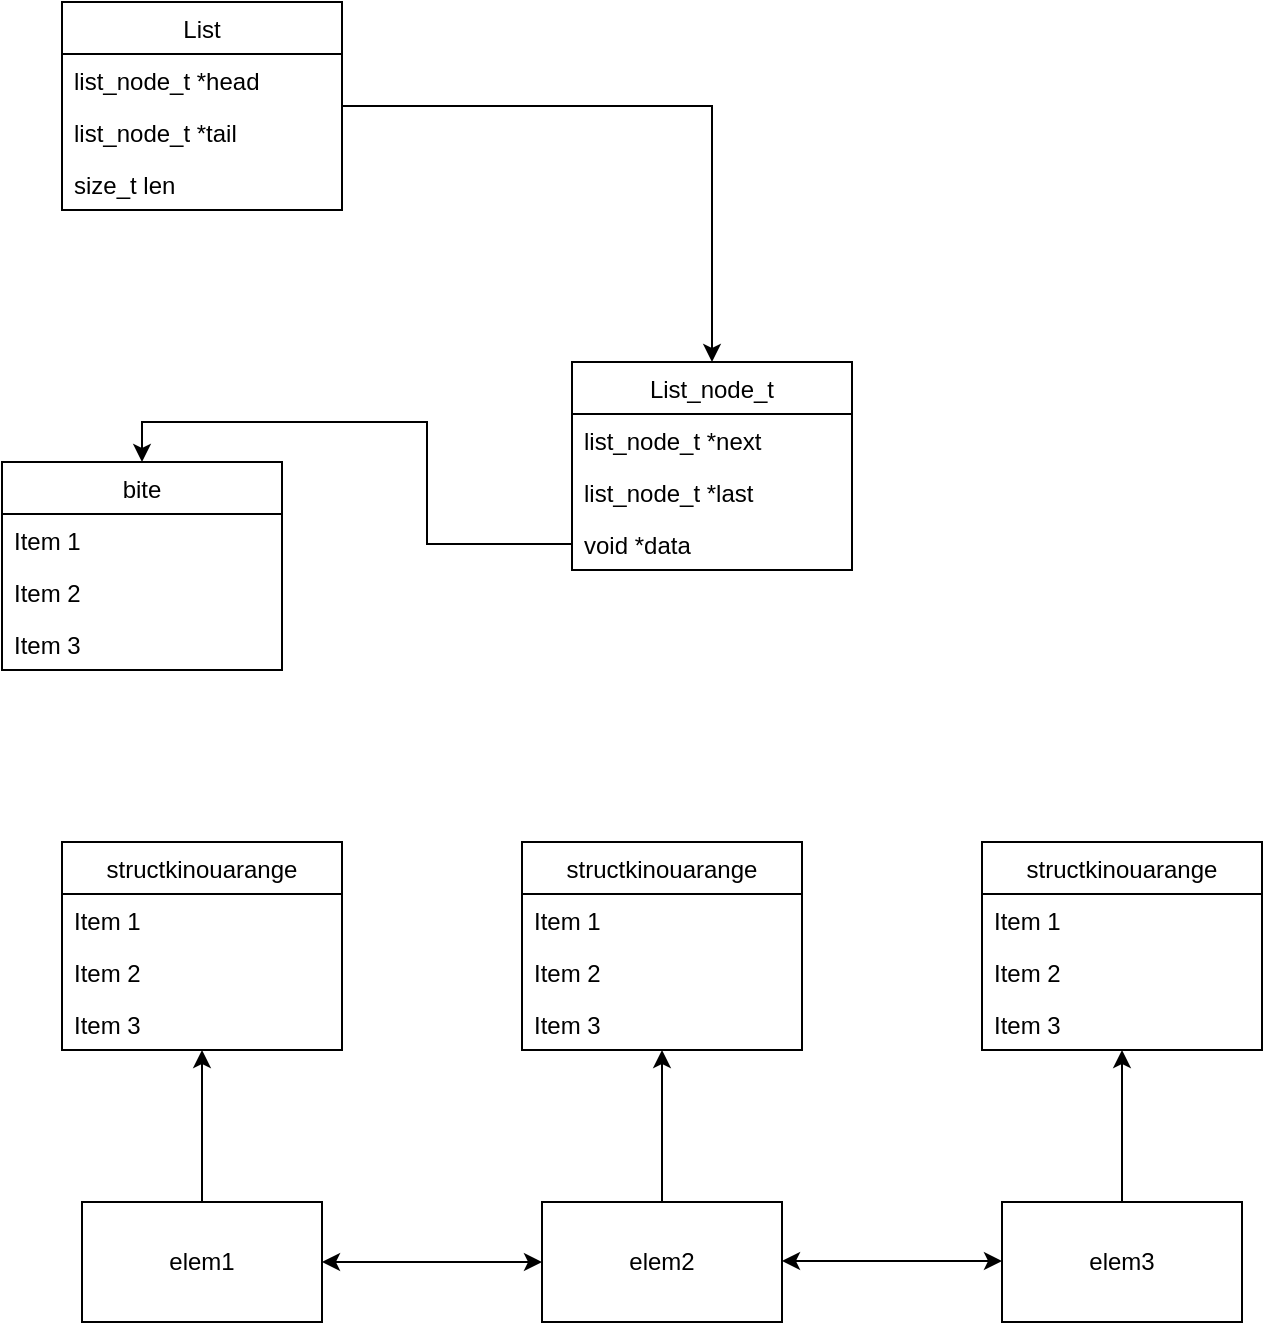 <mxfile version="14.4.2" type="device"><diagram id="P5-8nvrv6GHW9t5S5O75" name="Page-1"><mxGraphModel dx="1422" dy="764" grid="1" gridSize="10" guides="1" tooltips="1" connect="1" arrows="1" fold="1" page="1" pageScale="1" pageWidth="850" pageHeight="1100" math="0" shadow="0"><root><mxCell id="0"/><mxCell id="1" parent="0"/><mxCell id="4TjKX9WkYrBkwxN8iH_i-10" style="edgeStyle=orthogonalEdgeStyle;rounded=0;orthogonalLoop=1;jettySize=auto;html=1;entryX=0.5;entryY=0;entryDx=0;entryDy=0;" edge="1" parent="1" source="4TjKX9WkYrBkwxN8iH_i-2" target="4TjKX9WkYrBkwxN8iH_i-6"><mxGeometry relative="1" as="geometry"/></mxCell><mxCell id="4TjKX9WkYrBkwxN8iH_i-2" value="List" style="swimlane;fontStyle=0;childLayout=stackLayout;horizontal=1;startSize=26;fillColor=none;horizontalStack=0;resizeParent=1;resizeParentMax=0;resizeLast=0;collapsible=1;marginBottom=0;" vertex="1" parent="1"><mxGeometry x="100" y="60" width="140" height="104" as="geometry"/></mxCell><mxCell id="4TjKX9WkYrBkwxN8iH_i-3" value="list_node_t *head" style="text;strokeColor=none;fillColor=none;align=left;verticalAlign=top;spacingLeft=4;spacingRight=4;overflow=hidden;rotatable=0;points=[[0,0.5],[1,0.5]];portConstraint=eastwest;" vertex="1" parent="4TjKX9WkYrBkwxN8iH_i-2"><mxGeometry y="26" width="140" height="26" as="geometry"/></mxCell><mxCell id="4TjKX9WkYrBkwxN8iH_i-4" value="list_node_t *tail" style="text;strokeColor=none;fillColor=none;align=left;verticalAlign=top;spacingLeft=4;spacingRight=4;overflow=hidden;rotatable=0;points=[[0,0.5],[1,0.5]];portConstraint=eastwest;" vertex="1" parent="4TjKX9WkYrBkwxN8iH_i-2"><mxGeometry y="52" width="140" height="26" as="geometry"/></mxCell><mxCell id="4TjKX9WkYrBkwxN8iH_i-5" value="size_t len" style="text;strokeColor=none;fillColor=none;align=left;verticalAlign=top;spacingLeft=4;spacingRight=4;overflow=hidden;rotatable=0;points=[[0,0.5],[1,0.5]];portConstraint=eastwest;" vertex="1" parent="4TjKX9WkYrBkwxN8iH_i-2"><mxGeometry y="78" width="140" height="26" as="geometry"/></mxCell><mxCell id="4TjKX9WkYrBkwxN8iH_i-6" value="List_node_t" style="swimlane;fontStyle=0;childLayout=stackLayout;horizontal=1;startSize=26;fillColor=none;horizontalStack=0;resizeParent=1;resizeParentMax=0;resizeLast=0;collapsible=1;marginBottom=0;" vertex="1" parent="1"><mxGeometry x="355" y="240" width="140" height="104" as="geometry"/></mxCell><mxCell id="4TjKX9WkYrBkwxN8iH_i-7" value="list_node_t *next&#xA;" style="text;strokeColor=none;fillColor=none;align=left;verticalAlign=top;spacingLeft=4;spacingRight=4;overflow=hidden;rotatable=0;points=[[0,0.5],[1,0.5]];portConstraint=eastwest;" vertex="1" parent="4TjKX9WkYrBkwxN8iH_i-6"><mxGeometry y="26" width="140" height="26" as="geometry"/></mxCell><mxCell id="4TjKX9WkYrBkwxN8iH_i-8" value="list_node_t *last" style="text;strokeColor=none;fillColor=none;align=left;verticalAlign=top;spacingLeft=4;spacingRight=4;overflow=hidden;rotatable=0;points=[[0,0.5],[1,0.5]];portConstraint=eastwest;" vertex="1" parent="4TjKX9WkYrBkwxN8iH_i-6"><mxGeometry y="52" width="140" height="26" as="geometry"/></mxCell><mxCell id="4TjKX9WkYrBkwxN8iH_i-9" value="void *data" style="text;strokeColor=none;fillColor=none;align=left;verticalAlign=top;spacingLeft=4;spacingRight=4;overflow=hidden;rotatable=0;points=[[0,0.5],[1,0.5]];portConstraint=eastwest;" vertex="1" parent="4TjKX9WkYrBkwxN8iH_i-6"><mxGeometry y="78" width="140" height="26" as="geometry"/></mxCell><mxCell id="4TjKX9WkYrBkwxN8iH_i-11" value="bite" style="swimlane;fontStyle=0;childLayout=stackLayout;horizontal=1;startSize=26;fillColor=none;horizontalStack=0;resizeParent=1;resizeParentMax=0;resizeLast=0;collapsible=1;marginBottom=0;" vertex="1" parent="1"><mxGeometry x="70" y="290" width="140" height="104" as="geometry"/></mxCell><mxCell id="4TjKX9WkYrBkwxN8iH_i-12" value="Item 1" style="text;strokeColor=none;fillColor=none;align=left;verticalAlign=top;spacingLeft=4;spacingRight=4;overflow=hidden;rotatable=0;points=[[0,0.5],[1,0.5]];portConstraint=eastwest;" vertex="1" parent="4TjKX9WkYrBkwxN8iH_i-11"><mxGeometry y="26" width="140" height="26" as="geometry"/></mxCell><mxCell id="4TjKX9WkYrBkwxN8iH_i-13" value="Item 2" style="text;strokeColor=none;fillColor=none;align=left;verticalAlign=top;spacingLeft=4;spacingRight=4;overflow=hidden;rotatable=0;points=[[0,0.5],[1,0.5]];portConstraint=eastwest;" vertex="1" parent="4TjKX9WkYrBkwxN8iH_i-11"><mxGeometry y="52" width="140" height="26" as="geometry"/></mxCell><mxCell id="4TjKX9WkYrBkwxN8iH_i-14" value="Item 3" style="text;strokeColor=none;fillColor=none;align=left;verticalAlign=top;spacingLeft=4;spacingRight=4;overflow=hidden;rotatable=0;points=[[0,0.5],[1,0.5]];portConstraint=eastwest;" vertex="1" parent="4TjKX9WkYrBkwxN8iH_i-11"><mxGeometry y="78" width="140" height="26" as="geometry"/></mxCell><mxCell id="4TjKX9WkYrBkwxN8iH_i-15" style="edgeStyle=orthogonalEdgeStyle;rounded=0;orthogonalLoop=1;jettySize=auto;html=1;entryX=0.5;entryY=0;entryDx=0;entryDy=0;" edge="1" parent="1" source="4TjKX9WkYrBkwxN8iH_i-9" target="4TjKX9WkYrBkwxN8iH_i-11"><mxGeometry relative="1" as="geometry"/></mxCell><mxCell id="4TjKX9WkYrBkwxN8iH_i-42" style="edgeStyle=orthogonalEdgeStyle;rounded=0;orthogonalLoop=1;jettySize=auto;html=1;entryX=0.5;entryY=1;entryDx=0;entryDy=0;" edge="1" parent="1" source="4TjKX9WkYrBkwxN8iH_i-16" target="4TjKX9WkYrBkwxN8iH_i-24"><mxGeometry relative="1" as="geometry"/></mxCell><mxCell id="4TjKX9WkYrBkwxN8iH_i-16" value="elem1" style="rounded=0;whiteSpace=wrap;html=1;" vertex="1" parent="1"><mxGeometry x="110" y="660" width="120" height="60" as="geometry"/></mxCell><mxCell id="4TjKX9WkYrBkwxN8iH_i-41" style="edgeStyle=orthogonalEdgeStyle;rounded=0;orthogonalLoop=1;jettySize=auto;html=1;entryX=0.5;entryY=1;entryDx=0;entryDy=0;" edge="1" parent="1" source="4TjKX9WkYrBkwxN8iH_i-17" target="4TjKX9WkYrBkwxN8iH_i-28"><mxGeometry relative="1" as="geometry"/></mxCell><mxCell id="4TjKX9WkYrBkwxN8iH_i-17" value="elem2" style="rounded=0;whiteSpace=wrap;html=1;" vertex="1" parent="1"><mxGeometry x="340" y="660" width="120" height="60" as="geometry"/></mxCell><mxCell id="4TjKX9WkYrBkwxN8iH_i-40" style="edgeStyle=orthogonalEdgeStyle;rounded=0;orthogonalLoop=1;jettySize=auto;html=1;entryX=0.5;entryY=1;entryDx=0;entryDy=0;" edge="1" parent="1" source="4TjKX9WkYrBkwxN8iH_i-18" target="4TjKX9WkYrBkwxN8iH_i-32"><mxGeometry relative="1" as="geometry"/></mxCell><mxCell id="4TjKX9WkYrBkwxN8iH_i-18" value="elem3" style="rounded=0;whiteSpace=wrap;html=1;" vertex="1" parent="1"><mxGeometry x="570" y="660" width="120" height="60" as="geometry"/></mxCell><mxCell id="4TjKX9WkYrBkwxN8iH_i-21" value="" style="endArrow=classic;startArrow=classic;html=1;exitX=1;exitY=0.5;exitDx=0;exitDy=0;entryX=0;entryY=0.5;entryDx=0;entryDy=0;" edge="1" parent="1" source="4TjKX9WkYrBkwxN8iH_i-16" target="4TjKX9WkYrBkwxN8iH_i-17"><mxGeometry width="50" height="50" relative="1" as="geometry"><mxPoint x="410" y="480" as="sourcePoint"/><mxPoint x="460" y="430" as="targetPoint"/></mxGeometry></mxCell><mxCell id="4TjKX9WkYrBkwxN8iH_i-22" value="" style="endArrow=classic;startArrow=classic;html=1;exitX=1;exitY=0.5;exitDx=0;exitDy=0;entryX=0;entryY=0.5;entryDx=0;entryDy=0;" edge="1" parent="1"><mxGeometry width="50" height="50" relative="1" as="geometry"><mxPoint x="460" y="689.5" as="sourcePoint"/><mxPoint x="570" y="689.5" as="targetPoint"/></mxGeometry></mxCell><mxCell id="4TjKX9WkYrBkwxN8iH_i-24" value="structkinouarange" style="swimlane;fontStyle=0;childLayout=stackLayout;horizontal=1;startSize=26;fillColor=none;horizontalStack=0;resizeParent=1;resizeParentMax=0;resizeLast=0;collapsible=1;marginBottom=0;" vertex="1" parent="1"><mxGeometry x="100" y="480" width="140" height="104" as="geometry"/></mxCell><mxCell id="4TjKX9WkYrBkwxN8iH_i-25" value="Item 1" style="text;strokeColor=none;fillColor=none;align=left;verticalAlign=top;spacingLeft=4;spacingRight=4;overflow=hidden;rotatable=0;points=[[0,0.5],[1,0.5]];portConstraint=eastwest;" vertex="1" parent="4TjKX9WkYrBkwxN8iH_i-24"><mxGeometry y="26" width="140" height="26" as="geometry"/></mxCell><mxCell id="4TjKX9WkYrBkwxN8iH_i-26" value="Item 2" style="text;strokeColor=none;fillColor=none;align=left;verticalAlign=top;spacingLeft=4;spacingRight=4;overflow=hidden;rotatable=0;points=[[0,0.5],[1,0.5]];portConstraint=eastwest;" vertex="1" parent="4TjKX9WkYrBkwxN8iH_i-24"><mxGeometry y="52" width="140" height="26" as="geometry"/></mxCell><mxCell id="4TjKX9WkYrBkwxN8iH_i-27" value="Item 3" style="text;strokeColor=none;fillColor=none;align=left;verticalAlign=top;spacingLeft=4;spacingRight=4;overflow=hidden;rotatable=0;points=[[0,0.5],[1,0.5]];portConstraint=eastwest;" vertex="1" parent="4TjKX9WkYrBkwxN8iH_i-24"><mxGeometry y="78" width="140" height="26" as="geometry"/></mxCell><mxCell id="4TjKX9WkYrBkwxN8iH_i-28" value="structkinouarange" style="swimlane;fontStyle=0;childLayout=stackLayout;horizontal=1;startSize=26;fillColor=none;horizontalStack=0;resizeParent=1;resizeParentMax=0;resizeLast=0;collapsible=1;marginBottom=0;" vertex="1" parent="1"><mxGeometry x="330" y="480" width="140" height="104" as="geometry"/></mxCell><mxCell id="4TjKX9WkYrBkwxN8iH_i-29" value="Item 1" style="text;strokeColor=none;fillColor=none;align=left;verticalAlign=top;spacingLeft=4;spacingRight=4;overflow=hidden;rotatable=0;points=[[0,0.5],[1,0.5]];portConstraint=eastwest;" vertex="1" parent="4TjKX9WkYrBkwxN8iH_i-28"><mxGeometry y="26" width="140" height="26" as="geometry"/></mxCell><mxCell id="4TjKX9WkYrBkwxN8iH_i-30" value="Item 2" style="text;strokeColor=none;fillColor=none;align=left;verticalAlign=top;spacingLeft=4;spacingRight=4;overflow=hidden;rotatable=0;points=[[0,0.5],[1,0.5]];portConstraint=eastwest;" vertex="1" parent="4TjKX9WkYrBkwxN8iH_i-28"><mxGeometry y="52" width="140" height="26" as="geometry"/></mxCell><mxCell id="4TjKX9WkYrBkwxN8iH_i-31" value="Item 3" style="text;strokeColor=none;fillColor=none;align=left;verticalAlign=top;spacingLeft=4;spacingRight=4;overflow=hidden;rotatable=0;points=[[0,0.5],[1,0.5]];portConstraint=eastwest;" vertex="1" parent="4TjKX9WkYrBkwxN8iH_i-28"><mxGeometry y="78" width="140" height="26" as="geometry"/></mxCell><mxCell id="4TjKX9WkYrBkwxN8iH_i-32" value="structkinouarange" style="swimlane;fontStyle=0;childLayout=stackLayout;horizontal=1;startSize=26;fillColor=none;horizontalStack=0;resizeParent=1;resizeParentMax=0;resizeLast=0;collapsible=1;marginBottom=0;" vertex="1" parent="1"><mxGeometry x="560" y="480" width="140" height="104" as="geometry"/></mxCell><mxCell id="4TjKX9WkYrBkwxN8iH_i-33" value="Item 1" style="text;strokeColor=none;fillColor=none;align=left;verticalAlign=top;spacingLeft=4;spacingRight=4;overflow=hidden;rotatable=0;points=[[0,0.5],[1,0.5]];portConstraint=eastwest;" vertex="1" parent="4TjKX9WkYrBkwxN8iH_i-32"><mxGeometry y="26" width="140" height="26" as="geometry"/></mxCell><mxCell id="4TjKX9WkYrBkwxN8iH_i-34" value="Item 2" style="text;strokeColor=none;fillColor=none;align=left;verticalAlign=top;spacingLeft=4;spacingRight=4;overflow=hidden;rotatable=0;points=[[0,0.5],[1,0.5]];portConstraint=eastwest;" vertex="1" parent="4TjKX9WkYrBkwxN8iH_i-32"><mxGeometry y="52" width="140" height="26" as="geometry"/></mxCell><mxCell id="4TjKX9WkYrBkwxN8iH_i-35" value="Item 3" style="text;strokeColor=none;fillColor=none;align=left;verticalAlign=top;spacingLeft=4;spacingRight=4;overflow=hidden;rotatable=0;points=[[0,0.5],[1,0.5]];portConstraint=eastwest;" vertex="1" parent="4TjKX9WkYrBkwxN8iH_i-32"><mxGeometry y="78" width="140" height="26" as="geometry"/></mxCell></root></mxGraphModel></diagram></mxfile>